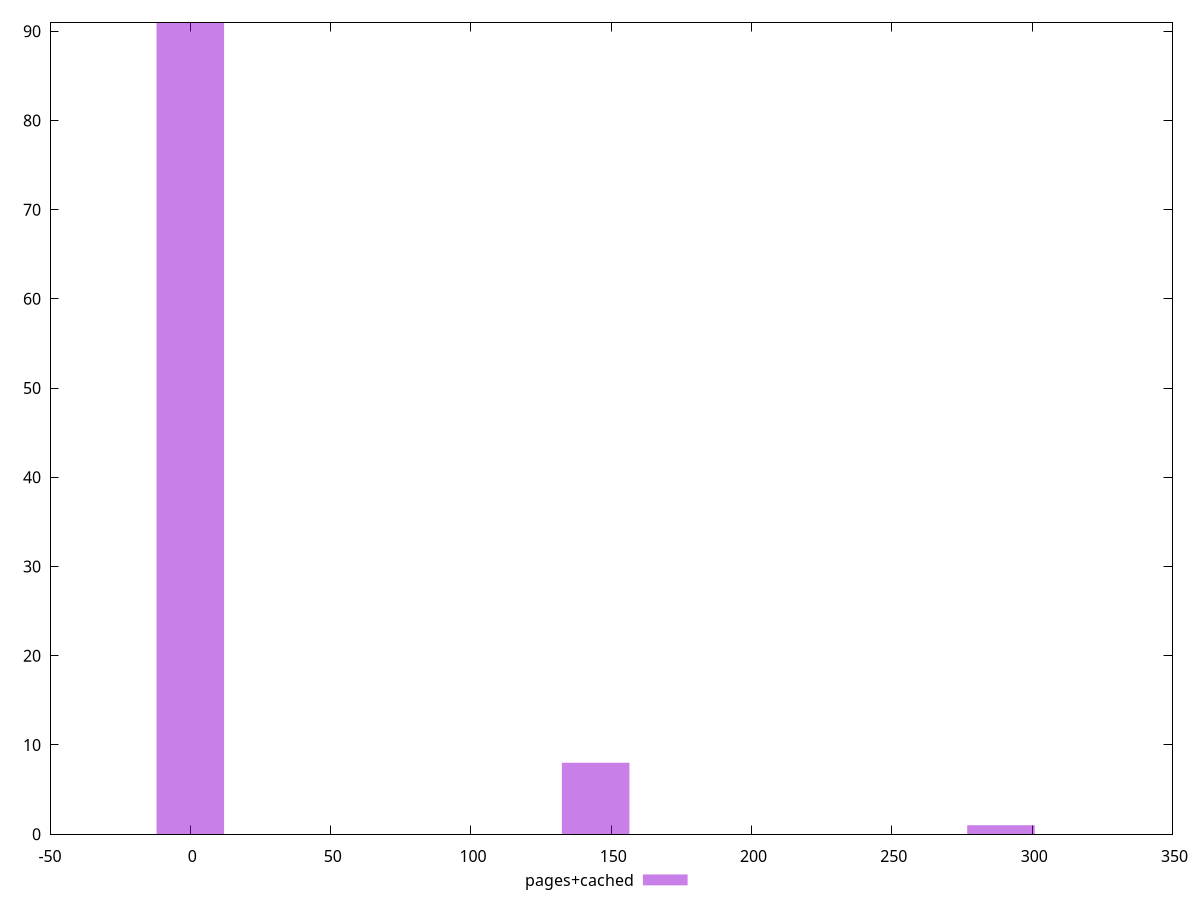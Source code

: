 $_pagesCached <<EOF
288.88199463924104 1
144.44099731962052 8
0 91
EOF
set key outside below
set terminal pngcairo
set output "report_00005_2020-11-02T22-26-11.212Z/unminified-css/pages+cached//raw_hist.png"
set yrange [0:91]
set boxwidth 24.07349955327009
set style fill transparent solid 0.5 noborder
plot $_pagesCached title "pages+cached" with boxes ,